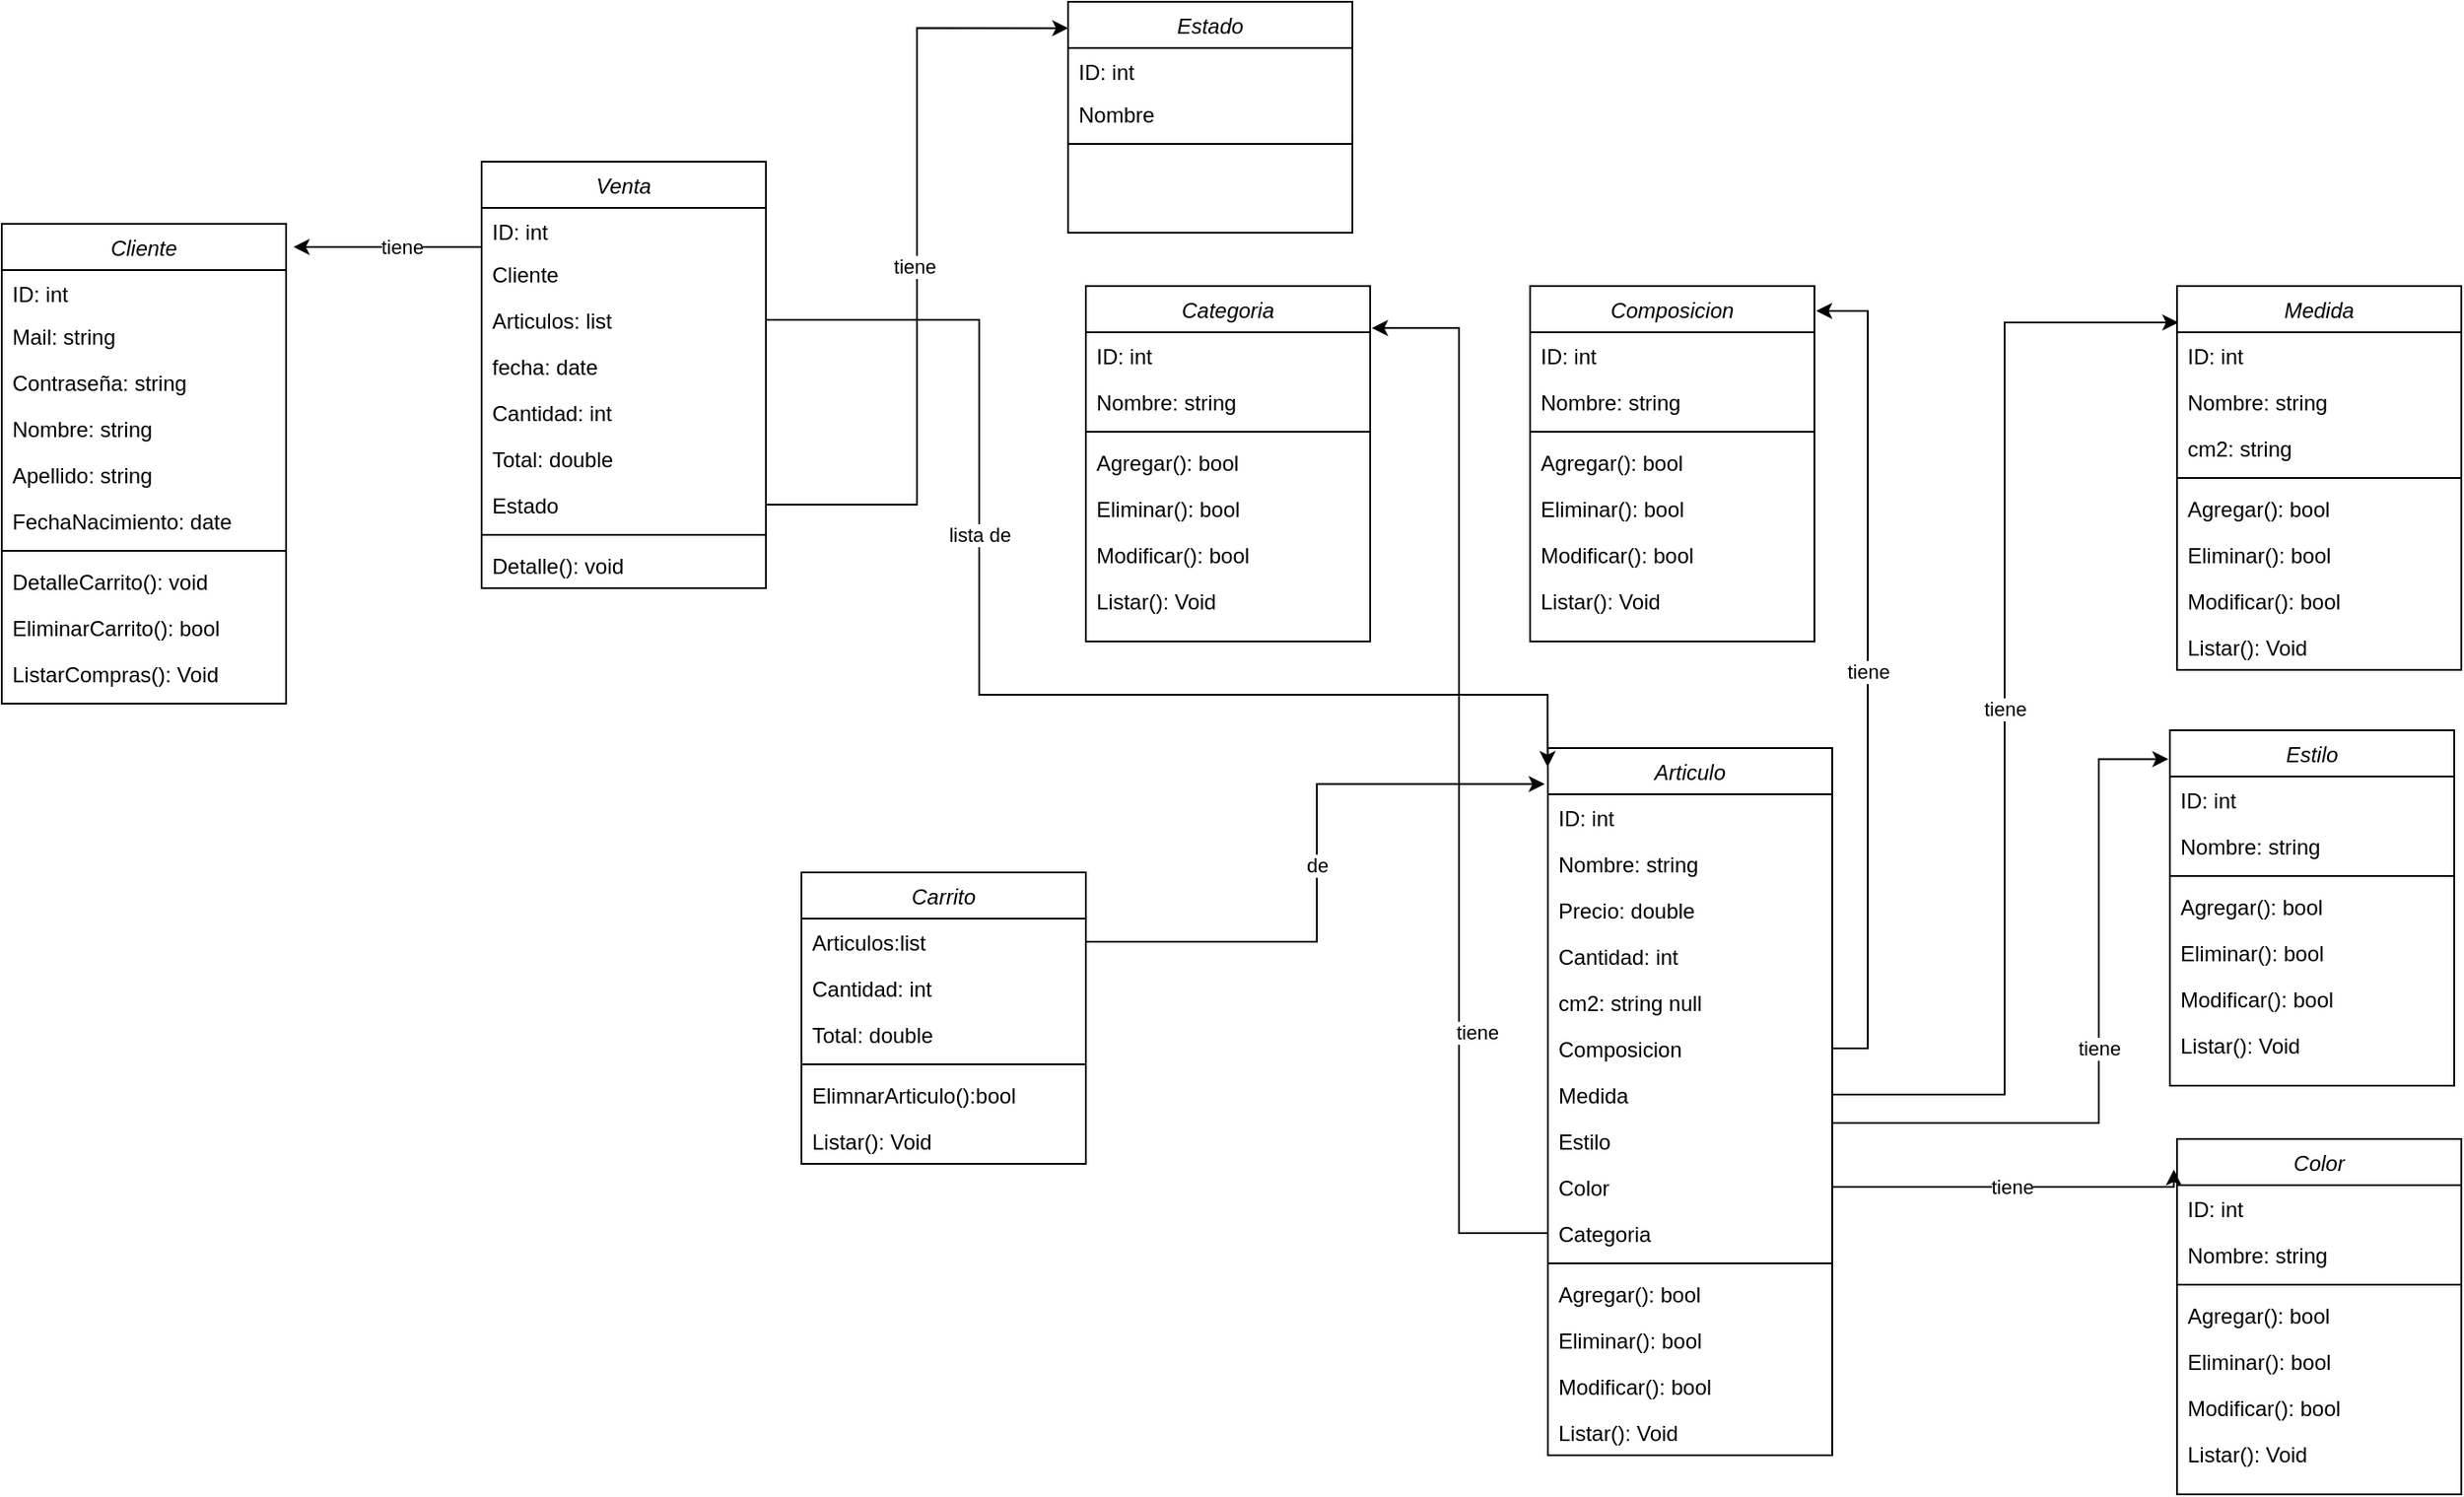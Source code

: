 <mxfile version="14.8.1" type="github">
  <diagram id="C5RBs43oDa-KdzZeNtuy" name="Page-1">
    <mxGraphModel dx="2105" dy="1716" grid="1" gridSize="10" guides="1" tooltips="1" connect="1" arrows="1" fold="1" page="1" pageScale="1" pageWidth="827" pageHeight="1169" math="0" shadow="0">
      <root>
        <mxCell id="WIyWlLk6GJQsqaUBKTNV-0" />
        <mxCell id="WIyWlLk6GJQsqaUBKTNV-1" parent="WIyWlLk6GJQsqaUBKTNV-0" />
        <mxCell id="zkfFHV4jXpPFQw0GAbJ--0" value="Articulo" style="swimlane;fontStyle=2;align=center;verticalAlign=top;childLayout=stackLayout;horizontal=1;startSize=26;horizontalStack=0;resizeParent=1;resizeLast=0;collapsible=1;marginBottom=0;rounded=0;shadow=0;strokeWidth=1;" parent="WIyWlLk6GJQsqaUBKTNV-1" vertex="1">
          <mxGeometry x="60" y="40" width="160" height="398" as="geometry">
            <mxRectangle x="230" y="140" width="160" height="26" as="alternateBounds" />
          </mxGeometry>
        </mxCell>
        <mxCell id="zkfFHV4jXpPFQw0GAbJ--1" value="ID: int" style="text;align=left;verticalAlign=top;spacingLeft=4;spacingRight=4;overflow=hidden;rotatable=0;points=[[0,0.5],[1,0.5]];portConstraint=eastwest;" parent="zkfFHV4jXpPFQw0GAbJ--0" vertex="1">
          <mxGeometry y="26" width="160" height="26" as="geometry" />
        </mxCell>
        <mxCell id="zkfFHV4jXpPFQw0GAbJ--2" value="Nombre: string" style="text;align=left;verticalAlign=top;spacingLeft=4;spacingRight=4;overflow=hidden;rotatable=0;points=[[0,0.5],[1,0.5]];portConstraint=eastwest;rounded=0;shadow=0;html=0;" parent="zkfFHV4jXpPFQw0GAbJ--0" vertex="1">
          <mxGeometry y="52" width="160" height="26" as="geometry" />
        </mxCell>
        <mxCell id="zkfFHV4jXpPFQw0GAbJ--3" value="Precio: double" style="text;align=left;verticalAlign=top;spacingLeft=4;spacingRight=4;overflow=hidden;rotatable=0;points=[[0,0.5],[1,0.5]];portConstraint=eastwest;rounded=0;shadow=0;html=0;" parent="zkfFHV4jXpPFQw0GAbJ--0" vertex="1">
          <mxGeometry y="78" width="160" height="26" as="geometry" />
        </mxCell>
        <mxCell id="TQMFvVKpqgXoN35EtVMK-0" value="Cantidad: int" style="text;align=left;verticalAlign=top;spacingLeft=4;spacingRight=4;overflow=hidden;rotatable=0;points=[[0,0.5],[1,0.5]];portConstraint=eastwest;rounded=0;shadow=0;html=0;" parent="zkfFHV4jXpPFQw0GAbJ--0" vertex="1">
          <mxGeometry y="104" width="160" height="26" as="geometry" />
        </mxCell>
        <mxCell id="TQMFvVKpqgXoN35EtVMK-1" value="cm2: string null" style="text;align=left;verticalAlign=top;spacingLeft=4;spacingRight=4;overflow=hidden;rotatable=0;points=[[0,0.5],[1,0.5]];portConstraint=eastwest;rounded=0;shadow=0;html=0;" parent="zkfFHV4jXpPFQw0GAbJ--0" vertex="1">
          <mxGeometry y="130" width="160" height="26" as="geometry" />
        </mxCell>
        <mxCell id="TQMFvVKpqgXoN35EtVMK-2" value="Composicion" style="text;align=left;verticalAlign=top;spacingLeft=4;spacingRight=4;overflow=hidden;rotatable=0;points=[[0,0.5],[1,0.5]];portConstraint=eastwest;rounded=0;shadow=0;html=0;" parent="zkfFHV4jXpPFQw0GAbJ--0" vertex="1">
          <mxGeometry y="156" width="160" height="26" as="geometry" />
        </mxCell>
        <mxCell id="TQMFvVKpqgXoN35EtVMK-3" value="Medida" style="text;align=left;verticalAlign=top;spacingLeft=4;spacingRight=4;overflow=hidden;rotatable=0;points=[[0,0.5],[1,0.5]];portConstraint=eastwest;rounded=0;shadow=0;html=0;" parent="zkfFHV4jXpPFQw0GAbJ--0" vertex="1">
          <mxGeometry y="182" width="160" height="26" as="geometry" />
        </mxCell>
        <mxCell id="TQMFvVKpqgXoN35EtVMK-4" value="Estilo" style="text;align=left;verticalAlign=top;spacingLeft=4;spacingRight=4;overflow=hidden;rotatable=0;points=[[0,0.5],[1,0.5]];portConstraint=eastwest;rounded=0;shadow=0;html=0;" parent="zkfFHV4jXpPFQw0GAbJ--0" vertex="1">
          <mxGeometry y="208" width="160" height="26" as="geometry" />
        </mxCell>
        <mxCell id="TQMFvVKpqgXoN35EtVMK-5" value="Color" style="text;align=left;verticalAlign=top;spacingLeft=4;spacingRight=4;overflow=hidden;rotatable=0;points=[[0,0.5],[1,0.5]];portConstraint=eastwest;rounded=0;shadow=0;html=0;" parent="zkfFHV4jXpPFQw0GAbJ--0" vertex="1">
          <mxGeometry y="234" width="160" height="26" as="geometry" />
        </mxCell>
        <mxCell id="TQMFvVKpqgXoN35EtVMK-62" value="Categoria" style="text;align=left;verticalAlign=top;spacingLeft=4;spacingRight=4;overflow=hidden;rotatable=0;points=[[0,0.5],[1,0.5]];portConstraint=eastwest;" parent="zkfFHV4jXpPFQw0GAbJ--0" vertex="1">
          <mxGeometry y="260" width="160" height="26" as="geometry" />
        </mxCell>
        <mxCell id="zkfFHV4jXpPFQw0GAbJ--4" value="" style="line;html=1;strokeWidth=1;align=left;verticalAlign=middle;spacingTop=-1;spacingLeft=3;spacingRight=3;rotatable=0;labelPosition=right;points=[];portConstraint=eastwest;" parent="zkfFHV4jXpPFQw0GAbJ--0" vertex="1">
          <mxGeometry y="286" width="160" height="8" as="geometry" />
        </mxCell>
        <mxCell id="zkfFHV4jXpPFQw0GAbJ--5" value="Agregar(): bool" style="text;align=left;verticalAlign=top;spacingLeft=4;spacingRight=4;overflow=hidden;rotatable=0;points=[[0,0.5],[1,0.5]];portConstraint=eastwest;" parent="zkfFHV4jXpPFQw0GAbJ--0" vertex="1">
          <mxGeometry y="294" width="160" height="26" as="geometry" />
        </mxCell>
        <mxCell id="TQMFvVKpqgXoN35EtVMK-6" value="Eliminar(): bool" style="text;align=left;verticalAlign=top;spacingLeft=4;spacingRight=4;overflow=hidden;rotatable=0;points=[[0,0.5],[1,0.5]];portConstraint=eastwest;" parent="zkfFHV4jXpPFQw0GAbJ--0" vertex="1">
          <mxGeometry y="320" width="160" height="26" as="geometry" />
        </mxCell>
        <mxCell id="TQMFvVKpqgXoN35EtVMK-7" value="Modificar(): bool" style="text;align=left;verticalAlign=top;spacingLeft=4;spacingRight=4;overflow=hidden;rotatable=0;points=[[0,0.5],[1,0.5]];portConstraint=eastwest;" parent="zkfFHV4jXpPFQw0GAbJ--0" vertex="1">
          <mxGeometry y="346" width="160" height="26" as="geometry" />
        </mxCell>
        <mxCell id="TQMFvVKpqgXoN35EtVMK-8" value="Listar(): Void" style="text;align=left;verticalAlign=top;spacingLeft=4;spacingRight=4;overflow=hidden;rotatable=0;points=[[0,0.5],[1,0.5]];portConstraint=eastwest;" parent="zkfFHV4jXpPFQw0GAbJ--0" vertex="1">
          <mxGeometry y="372" width="160" height="26" as="geometry" />
        </mxCell>
        <mxCell id="TQMFvVKpqgXoN35EtVMK-9" value="Composicion" style="swimlane;fontStyle=2;align=center;verticalAlign=top;childLayout=stackLayout;horizontal=1;startSize=26;horizontalStack=0;resizeParent=1;resizeLast=0;collapsible=1;marginBottom=0;rounded=0;shadow=0;strokeWidth=1;" parent="WIyWlLk6GJQsqaUBKTNV-1" vertex="1">
          <mxGeometry x="50" y="-220" width="160" height="200" as="geometry">
            <mxRectangle x="230" y="140" width="160" height="26" as="alternateBounds" />
          </mxGeometry>
        </mxCell>
        <mxCell id="TQMFvVKpqgXoN35EtVMK-10" value="ID: int" style="text;align=left;verticalAlign=top;spacingLeft=4;spacingRight=4;overflow=hidden;rotatable=0;points=[[0,0.5],[1,0.5]];portConstraint=eastwest;" parent="TQMFvVKpqgXoN35EtVMK-9" vertex="1">
          <mxGeometry y="26" width="160" height="26" as="geometry" />
        </mxCell>
        <mxCell id="TQMFvVKpqgXoN35EtVMK-11" value="Nombre: string" style="text;align=left;verticalAlign=top;spacingLeft=4;spacingRight=4;overflow=hidden;rotatable=0;points=[[0,0.5],[1,0.5]];portConstraint=eastwest;rounded=0;shadow=0;html=0;" parent="TQMFvVKpqgXoN35EtVMK-9" vertex="1">
          <mxGeometry y="52" width="160" height="26" as="geometry" />
        </mxCell>
        <mxCell id="TQMFvVKpqgXoN35EtVMK-19" value="" style="line;html=1;strokeWidth=1;align=left;verticalAlign=middle;spacingTop=-1;spacingLeft=3;spacingRight=3;rotatable=0;labelPosition=right;points=[];portConstraint=eastwest;" parent="TQMFvVKpqgXoN35EtVMK-9" vertex="1">
          <mxGeometry y="78" width="160" height="8" as="geometry" />
        </mxCell>
        <mxCell id="TQMFvVKpqgXoN35EtVMK-20" value="Agregar(): bool" style="text;align=left;verticalAlign=top;spacingLeft=4;spacingRight=4;overflow=hidden;rotatable=0;points=[[0,0.5],[1,0.5]];portConstraint=eastwest;" parent="TQMFvVKpqgXoN35EtVMK-9" vertex="1">
          <mxGeometry y="86" width="160" height="26" as="geometry" />
        </mxCell>
        <mxCell id="TQMFvVKpqgXoN35EtVMK-21" value="Eliminar(): bool" style="text;align=left;verticalAlign=top;spacingLeft=4;spacingRight=4;overflow=hidden;rotatable=0;points=[[0,0.5],[1,0.5]];portConstraint=eastwest;" parent="TQMFvVKpqgXoN35EtVMK-9" vertex="1">
          <mxGeometry y="112" width="160" height="26" as="geometry" />
        </mxCell>
        <mxCell id="TQMFvVKpqgXoN35EtVMK-22" value="Modificar(): bool" style="text;align=left;verticalAlign=top;spacingLeft=4;spacingRight=4;overflow=hidden;rotatable=0;points=[[0,0.5],[1,0.5]];portConstraint=eastwest;" parent="TQMFvVKpqgXoN35EtVMK-9" vertex="1">
          <mxGeometry y="138" width="160" height="26" as="geometry" />
        </mxCell>
        <mxCell id="TQMFvVKpqgXoN35EtVMK-23" value="Listar(): Void" style="text;align=left;verticalAlign=top;spacingLeft=4;spacingRight=4;overflow=hidden;rotatable=0;points=[[0,0.5],[1,0.5]];portConstraint=eastwest;" parent="TQMFvVKpqgXoN35EtVMK-9" vertex="1">
          <mxGeometry y="164" width="160" height="26" as="geometry" />
        </mxCell>
        <mxCell id="TQMFvVKpqgXoN35EtVMK-25" value="Medida" style="swimlane;fontStyle=2;align=center;verticalAlign=top;childLayout=stackLayout;horizontal=1;startSize=26;horizontalStack=0;resizeParent=1;resizeLast=0;collapsible=1;marginBottom=0;rounded=0;shadow=0;strokeWidth=1;" parent="WIyWlLk6GJQsqaUBKTNV-1" vertex="1">
          <mxGeometry x="414" y="-220" width="160" height="216" as="geometry">
            <mxRectangle x="230" y="140" width="160" height="26" as="alternateBounds" />
          </mxGeometry>
        </mxCell>
        <mxCell id="TQMFvVKpqgXoN35EtVMK-26" value="ID: int" style="text;align=left;verticalAlign=top;spacingLeft=4;spacingRight=4;overflow=hidden;rotatable=0;points=[[0,0.5],[1,0.5]];portConstraint=eastwest;" parent="TQMFvVKpqgXoN35EtVMK-25" vertex="1">
          <mxGeometry y="26" width="160" height="26" as="geometry" />
        </mxCell>
        <mxCell id="TQMFvVKpqgXoN35EtVMK-27" value="Nombre: string" style="text;align=left;verticalAlign=top;spacingLeft=4;spacingRight=4;overflow=hidden;rotatable=0;points=[[0,0.5],[1,0.5]];portConstraint=eastwest;rounded=0;shadow=0;html=0;" parent="TQMFvVKpqgXoN35EtVMK-25" vertex="1">
          <mxGeometry y="52" width="160" height="26" as="geometry" />
        </mxCell>
        <mxCell id="TQMFvVKpqgXoN35EtVMK-78" value="cm2: string" style="text;align=left;verticalAlign=top;spacingLeft=4;spacingRight=4;overflow=hidden;rotatable=0;points=[[0,0.5],[1,0.5]];portConstraint=eastwest;rounded=0;shadow=0;html=0;" parent="TQMFvVKpqgXoN35EtVMK-25" vertex="1">
          <mxGeometry y="78" width="160" height="26" as="geometry" />
        </mxCell>
        <mxCell id="TQMFvVKpqgXoN35EtVMK-28" value="" style="line;html=1;strokeWidth=1;align=left;verticalAlign=middle;spacingTop=-1;spacingLeft=3;spacingRight=3;rotatable=0;labelPosition=right;points=[];portConstraint=eastwest;" parent="TQMFvVKpqgXoN35EtVMK-25" vertex="1">
          <mxGeometry y="104" width="160" height="8" as="geometry" />
        </mxCell>
        <mxCell id="TQMFvVKpqgXoN35EtVMK-29" value="Agregar(): bool" style="text;align=left;verticalAlign=top;spacingLeft=4;spacingRight=4;overflow=hidden;rotatable=0;points=[[0,0.5],[1,0.5]];portConstraint=eastwest;" parent="TQMFvVKpqgXoN35EtVMK-25" vertex="1">
          <mxGeometry y="112" width="160" height="26" as="geometry" />
        </mxCell>
        <mxCell id="TQMFvVKpqgXoN35EtVMK-30" value="Eliminar(): bool" style="text;align=left;verticalAlign=top;spacingLeft=4;spacingRight=4;overflow=hidden;rotatable=0;points=[[0,0.5],[1,0.5]];portConstraint=eastwest;" parent="TQMFvVKpqgXoN35EtVMK-25" vertex="1">
          <mxGeometry y="138" width="160" height="26" as="geometry" />
        </mxCell>
        <mxCell id="TQMFvVKpqgXoN35EtVMK-31" value="Modificar(): bool" style="text;align=left;verticalAlign=top;spacingLeft=4;spacingRight=4;overflow=hidden;rotatable=0;points=[[0,0.5],[1,0.5]];portConstraint=eastwest;" parent="TQMFvVKpqgXoN35EtVMK-25" vertex="1">
          <mxGeometry y="164" width="160" height="26" as="geometry" />
        </mxCell>
        <mxCell id="TQMFvVKpqgXoN35EtVMK-32" value="Listar(): Void" style="text;align=left;verticalAlign=top;spacingLeft=4;spacingRight=4;overflow=hidden;rotatable=0;points=[[0,0.5],[1,0.5]];portConstraint=eastwest;" parent="TQMFvVKpqgXoN35EtVMK-25" vertex="1">
          <mxGeometry y="190" width="160" height="26" as="geometry" />
        </mxCell>
        <mxCell id="TQMFvVKpqgXoN35EtVMK-33" value="tiene" style="edgeStyle=orthogonalEdgeStyle;rounded=0;orthogonalLoop=1;jettySize=auto;html=1;exitX=1;exitY=0.5;exitDx=0;exitDy=0;entryX=0.005;entryY=0.095;entryDx=0;entryDy=0;entryPerimeter=0;" parent="WIyWlLk6GJQsqaUBKTNV-1" source="TQMFvVKpqgXoN35EtVMK-3" target="TQMFvVKpqgXoN35EtVMK-25" edge="1">
          <mxGeometry relative="1" as="geometry" />
        </mxCell>
        <mxCell id="TQMFvVKpqgXoN35EtVMK-34" value="Estilo" style="swimlane;fontStyle=2;align=center;verticalAlign=top;childLayout=stackLayout;horizontal=1;startSize=26;horizontalStack=0;resizeParent=1;resizeLast=0;collapsible=1;marginBottom=0;rounded=0;shadow=0;strokeWidth=1;" parent="WIyWlLk6GJQsqaUBKTNV-1" vertex="1">
          <mxGeometry x="410" y="30" width="160" height="200" as="geometry">
            <mxRectangle x="230" y="140" width="160" height="26" as="alternateBounds" />
          </mxGeometry>
        </mxCell>
        <mxCell id="TQMFvVKpqgXoN35EtVMK-35" value="ID: int" style="text;align=left;verticalAlign=top;spacingLeft=4;spacingRight=4;overflow=hidden;rotatable=0;points=[[0,0.5],[1,0.5]];portConstraint=eastwest;" parent="TQMFvVKpqgXoN35EtVMK-34" vertex="1">
          <mxGeometry y="26" width="160" height="26" as="geometry" />
        </mxCell>
        <mxCell id="TQMFvVKpqgXoN35EtVMK-36" value="Nombre: string" style="text;align=left;verticalAlign=top;spacingLeft=4;spacingRight=4;overflow=hidden;rotatable=0;points=[[0,0.5],[1,0.5]];portConstraint=eastwest;rounded=0;shadow=0;html=0;" parent="TQMFvVKpqgXoN35EtVMK-34" vertex="1">
          <mxGeometry y="52" width="160" height="26" as="geometry" />
        </mxCell>
        <mxCell id="TQMFvVKpqgXoN35EtVMK-37" value="" style="line;html=1;strokeWidth=1;align=left;verticalAlign=middle;spacingTop=-1;spacingLeft=3;spacingRight=3;rotatable=0;labelPosition=right;points=[];portConstraint=eastwest;" parent="TQMFvVKpqgXoN35EtVMK-34" vertex="1">
          <mxGeometry y="78" width="160" height="8" as="geometry" />
        </mxCell>
        <mxCell id="TQMFvVKpqgXoN35EtVMK-38" value="Agregar(): bool" style="text;align=left;verticalAlign=top;spacingLeft=4;spacingRight=4;overflow=hidden;rotatable=0;points=[[0,0.5],[1,0.5]];portConstraint=eastwest;" parent="TQMFvVKpqgXoN35EtVMK-34" vertex="1">
          <mxGeometry y="86" width="160" height="26" as="geometry" />
        </mxCell>
        <mxCell id="TQMFvVKpqgXoN35EtVMK-39" value="Eliminar(): bool" style="text;align=left;verticalAlign=top;spacingLeft=4;spacingRight=4;overflow=hidden;rotatable=0;points=[[0,0.5],[1,0.5]];portConstraint=eastwest;" parent="TQMFvVKpqgXoN35EtVMK-34" vertex="1">
          <mxGeometry y="112" width="160" height="26" as="geometry" />
        </mxCell>
        <mxCell id="TQMFvVKpqgXoN35EtVMK-40" value="Modificar(): bool" style="text;align=left;verticalAlign=top;spacingLeft=4;spacingRight=4;overflow=hidden;rotatable=0;points=[[0,0.5],[1,0.5]];portConstraint=eastwest;" parent="TQMFvVKpqgXoN35EtVMK-34" vertex="1">
          <mxGeometry y="138" width="160" height="26" as="geometry" />
        </mxCell>
        <mxCell id="TQMFvVKpqgXoN35EtVMK-41" value="Listar(): Void" style="text;align=left;verticalAlign=top;spacingLeft=4;spacingRight=4;overflow=hidden;rotatable=0;points=[[0,0.5],[1,0.5]];portConstraint=eastwest;" parent="TQMFvVKpqgXoN35EtVMK-34" vertex="1">
          <mxGeometry y="164" width="160" height="26" as="geometry" />
        </mxCell>
        <mxCell id="TQMFvVKpqgXoN35EtVMK-42" value="tiene" style="edgeStyle=orthogonalEdgeStyle;rounded=0;orthogonalLoop=1;jettySize=auto;html=1;exitX=1;exitY=0.5;exitDx=0;exitDy=0;entryX=-0.005;entryY=0.081;entryDx=0;entryDy=0;entryPerimeter=0;" parent="WIyWlLk6GJQsqaUBKTNV-1" source="TQMFvVKpqgXoN35EtVMK-4" target="TQMFvVKpqgXoN35EtVMK-34" edge="1">
          <mxGeometry relative="1" as="geometry">
            <Array as="points">
              <mxPoint x="220" y="251" />
              <mxPoint x="370" y="251" />
              <mxPoint x="370" y="46" />
            </Array>
          </mxGeometry>
        </mxCell>
        <mxCell id="TQMFvVKpqgXoN35EtVMK-43" value="Color" style="swimlane;fontStyle=2;align=center;verticalAlign=top;childLayout=stackLayout;horizontal=1;startSize=26;horizontalStack=0;resizeParent=1;resizeLast=0;collapsible=1;marginBottom=0;rounded=0;shadow=0;strokeWidth=1;" parent="WIyWlLk6GJQsqaUBKTNV-1" vertex="1">
          <mxGeometry x="414" y="260" width="160" height="200" as="geometry">
            <mxRectangle x="230" y="140" width="160" height="26" as="alternateBounds" />
          </mxGeometry>
        </mxCell>
        <mxCell id="TQMFvVKpqgXoN35EtVMK-44" value="ID: int" style="text;align=left;verticalAlign=top;spacingLeft=4;spacingRight=4;overflow=hidden;rotatable=0;points=[[0,0.5],[1,0.5]];portConstraint=eastwest;" parent="TQMFvVKpqgXoN35EtVMK-43" vertex="1">
          <mxGeometry y="26" width="160" height="26" as="geometry" />
        </mxCell>
        <mxCell id="TQMFvVKpqgXoN35EtVMK-45" value="Nombre: string" style="text;align=left;verticalAlign=top;spacingLeft=4;spacingRight=4;overflow=hidden;rotatable=0;points=[[0,0.5],[1,0.5]];portConstraint=eastwest;rounded=0;shadow=0;html=0;" parent="TQMFvVKpqgXoN35EtVMK-43" vertex="1">
          <mxGeometry y="52" width="160" height="26" as="geometry" />
        </mxCell>
        <mxCell id="TQMFvVKpqgXoN35EtVMK-46" value="" style="line;html=1;strokeWidth=1;align=left;verticalAlign=middle;spacingTop=-1;spacingLeft=3;spacingRight=3;rotatable=0;labelPosition=right;points=[];portConstraint=eastwest;" parent="TQMFvVKpqgXoN35EtVMK-43" vertex="1">
          <mxGeometry y="78" width="160" height="8" as="geometry" />
        </mxCell>
        <mxCell id="TQMFvVKpqgXoN35EtVMK-47" value="Agregar(): bool" style="text;align=left;verticalAlign=top;spacingLeft=4;spacingRight=4;overflow=hidden;rotatable=0;points=[[0,0.5],[1,0.5]];portConstraint=eastwest;" parent="TQMFvVKpqgXoN35EtVMK-43" vertex="1">
          <mxGeometry y="86" width="160" height="26" as="geometry" />
        </mxCell>
        <mxCell id="TQMFvVKpqgXoN35EtVMK-48" value="Eliminar(): bool" style="text;align=left;verticalAlign=top;spacingLeft=4;spacingRight=4;overflow=hidden;rotatable=0;points=[[0,0.5],[1,0.5]];portConstraint=eastwest;" parent="TQMFvVKpqgXoN35EtVMK-43" vertex="1">
          <mxGeometry y="112" width="160" height="26" as="geometry" />
        </mxCell>
        <mxCell id="TQMFvVKpqgXoN35EtVMK-49" value="Modificar(): bool" style="text;align=left;verticalAlign=top;spacingLeft=4;spacingRight=4;overflow=hidden;rotatable=0;points=[[0,0.5],[1,0.5]];portConstraint=eastwest;" parent="TQMFvVKpqgXoN35EtVMK-43" vertex="1">
          <mxGeometry y="138" width="160" height="26" as="geometry" />
        </mxCell>
        <mxCell id="TQMFvVKpqgXoN35EtVMK-50" value="Listar(): Void" style="text;align=left;verticalAlign=top;spacingLeft=4;spacingRight=4;overflow=hidden;rotatable=0;points=[[0,0.5],[1,0.5]];portConstraint=eastwest;" parent="TQMFvVKpqgXoN35EtVMK-43" vertex="1">
          <mxGeometry y="164" width="160" height="26" as="geometry" />
        </mxCell>
        <mxCell id="TQMFvVKpqgXoN35EtVMK-54" value="Categoria" style="swimlane;fontStyle=2;align=center;verticalAlign=top;childLayout=stackLayout;horizontal=1;startSize=26;horizontalStack=0;resizeParent=1;resizeLast=0;collapsible=1;marginBottom=0;rounded=0;shadow=0;strokeWidth=1;" parent="WIyWlLk6GJQsqaUBKTNV-1" vertex="1">
          <mxGeometry x="-200" y="-220" width="160" height="200" as="geometry">
            <mxRectangle x="230" y="140" width="160" height="26" as="alternateBounds" />
          </mxGeometry>
        </mxCell>
        <mxCell id="TQMFvVKpqgXoN35EtVMK-55" value="ID: int" style="text;align=left;verticalAlign=top;spacingLeft=4;spacingRight=4;overflow=hidden;rotatable=0;points=[[0,0.5],[1,0.5]];portConstraint=eastwest;" parent="TQMFvVKpqgXoN35EtVMK-54" vertex="1">
          <mxGeometry y="26" width="160" height="26" as="geometry" />
        </mxCell>
        <mxCell id="TQMFvVKpqgXoN35EtVMK-56" value="Nombre: string" style="text;align=left;verticalAlign=top;spacingLeft=4;spacingRight=4;overflow=hidden;rotatable=0;points=[[0,0.5],[1,0.5]];portConstraint=eastwest;rounded=0;shadow=0;html=0;" parent="TQMFvVKpqgXoN35EtVMK-54" vertex="1">
          <mxGeometry y="52" width="160" height="26" as="geometry" />
        </mxCell>
        <mxCell id="TQMFvVKpqgXoN35EtVMK-57" value="" style="line;html=1;strokeWidth=1;align=left;verticalAlign=middle;spacingTop=-1;spacingLeft=3;spacingRight=3;rotatable=0;labelPosition=right;points=[];portConstraint=eastwest;" parent="TQMFvVKpqgXoN35EtVMK-54" vertex="1">
          <mxGeometry y="78" width="160" height="8" as="geometry" />
        </mxCell>
        <mxCell id="TQMFvVKpqgXoN35EtVMK-58" value="Agregar(): bool" style="text;align=left;verticalAlign=top;spacingLeft=4;spacingRight=4;overflow=hidden;rotatable=0;points=[[0,0.5],[1,0.5]];portConstraint=eastwest;" parent="TQMFvVKpqgXoN35EtVMK-54" vertex="1">
          <mxGeometry y="86" width="160" height="26" as="geometry" />
        </mxCell>
        <mxCell id="TQMFvVKpqgXoN35EtVMK-59" value="Eliminar(): bool" style="text;align=left;verticalAlign=top;spacingLeft=4;spacingRight=4;overflow=hidden;rotatable=0;points=[[0,0.5],[1,0.5]];portConstraint=eastwest;" parent="TQMFvVKpqgXoN35EtVMK-54" vertex="1">
          <mxGeometry y="112" width="160" height="26" as="geometry" />
        </mxCell>
        <mxCell id="TQMFvVKpqgXoN35EtVMK-60" value="Modificar(): bool" style="text;align=left;verticalAlign=top;spacingLeft=4;spacingRight=4;overflow=hidden;rotatable=0;points=[[0,0.5],[1,0.5]];portConstraint=eastwest;" parent="TQMFvVKpqgXoN35EtVMK-54" vertex="1">
          <mxGeometry y="138" width="160" height="26" as="geometry" />
        </mxCell>
        <mxCell id="TQMFvVKpqgXoN35EtVMK-61" value="Listar(): Void" style="text;align=left;verticalAlign=top;spacingLeft=4;spacingRight=4;overflow=hidden;rotatable=0;points=[[0,0.5],[1,0.5]];portConstraint=eastwest;" parent="TQMFvVKpqgXoN35EtVMK-54" vertex="1">
          <mxGeometry y="164" width="160" height="26" as="geometry" />
        </mxCell>
        <mxCell id="TQMFvVKpqgXoN35EtVMK-63" value="tiene" style="edgeStyle=orthogonalEdgeStyle;rounded=0;orthogonalLoop=1;jettySize=auto;html=1;exitX=0;exitY=0.5;exitDx=0;exitDy=0;entryX=1.006;entryY=0.118;entryDx=0;entryDy=0;entryPerimeter=0;" parent="WIyWlLk6GJQsqaUBKTNV-1" source="TQMFvVKpqgXoN35EtVMK-62" target="TQMFvVKpqgXoN35EtVMK-54" edge="1">
          <mxGeometry x="-0.464" y="-10" relative="1" as="geometry">
            <mxPoint as="offset" />
          </mxGeometry>
        </mxCell>
        <mxCell id="TQMFvVKpqgXoN35EtVMK-64" value="tiene" style="edgeStyle=orthogonalEdgeStyle;rounded=0;orthogonalLoop=1;jettySize=auto;html=1;exitX=1;exitY=0.5;exitDx=0;exitDy=0;entryX=1.006;entryY=0.07;entryDx=0;entryDy=0;entryPerimeter=0;" parent="WIyWlLk6GJQsqaUBKTNV-1" source="TQMFvVKpqgXoN35EtVMK-2" target="TQMFvVKpqgXoN35EtVMK-9" edge="1">
          <mxGeometry relative="1" as="geometry" />
        </mxCell>
        <mxCell id="TQMFvVKpqgXoN35EtVMK-65" value="tiene" style="edgeStyle=orthogonalEdgeStyle;rounded=0;orthogonalLoop=1;jettySize=auto;html=1;exitX=1;exitY=0.5;exitDx=0;exitDy=0;entryX=-0.011;entryY=0.086;entryDx=0;entryDy=0;entryPerimeter=0;" parent="WIyWlLk6GJQsqaUBKTNV-1" source="TQMFvVKpqgXoN35EtVMK-5" target="TQMFvVKpqgXoN35EtVMK-43" edge="1">
          <mxGeometry relative="1" as="geometry">
            <Array as="points">
              <mxPoint x="412" y="287" />
            </Array>
          </mxGeometry>
        </mxCell>
        <mxCell id="TQMFvVKpqgXoN35EtVMK-66" value="Carrito" style="swimlane;fontStyle=2;align=center;verticalAlign=top;childLayout=stackLayout;horizontal=1;startSize=26;horizontalStack=0;resizeParent=1;resizeLast=0;collapsible=1;marginBottom=0;rounded=0;shadow=0;strokeWidth=1;" parent="WIyWlLk6GJQsqaUBKTNV-1" vertex="1">
          <mxGeometry x="-360" y="110" width="160" height="164" as="geometry">
            <mxRectangle x="230" y="140" width="160" height="26" as="alternateBounds" />
          </mxGeometry>
        </mxCell>
        <mxCell id="TQMFvVKpqgXoN35EtVMK-67" value="Articulos:list" style="text;align=left;verticalAlign=top;spacingLeft=4;spacingRight=4;overflow=hidden;rotatable=0;points=[[0,0.5],[1,0.5]];portConstraint=eastwest;" parent="TQMFvVKpqgXoN35EtVMK-66" vertex="1">
          <mxGeometry y="26" width="160" height="26" as="geometry" />
        </mxCell>
        <mxCell id="TQMFvVKpqgXoN35EtVMK-68" value="Cantidad: int" style="text;align=left;verticalAlign=top;spacingLeft=4;spacingRight=4;overflow=hidden;rotatable=0;points=[[0,0.5],[1,0.5]];portConstraint=eastwest;rounded=0;shadow=0;html=0;" parent="TQMFvVKpqgXoN35EtVMK-66" vertex="1">
          <mxGeometry y="52" width="160" height="26" as="geometry" />
        </mxCell>
        <mxCell id="TQMFvVKpqgXoN35EtVMK-74" value="Total: double" style="text;align=left;verticalAlign=top;spacingLeft=4;spacingRight=4;overflow=hidden;rotatable=0;points=[[0,0.5],[1,0.5]];portConstraint=eastwest;rounded=0;shadow=0;html=0;" parent="TQMFvVKpqgXoN35EtVMK-66" vertex="1">
          <mxGeometry y="78" width="160" height="26" as="geometry" />
        </mxCell>
        <mxCell id="TQMFvVKpqgXoN35EtVMK-69" value="" style="line;html=1;strokeWidth=1;align=left;verticalAlign=middle;spacingTop=-1;spacingLeft=3;spacingRight=3;rotatable=0;labelPosition=right;points=[];portConstraint=eastwest;" parent="TQMFvVKpqgXoN35EtVMK-66" vertex="1">
          <mxGeometry y="104" width="160" height="8" as="geometry" />
        </mxCell>
        <mxCell id="TQMFvVKpqgXoN35EtVMK-75" value="ElimnarArticulo():bool" style="text;align=left;verticalAlign=top;spacingLeft=4;spacingRight=4;overflow=hidden;rotatable=0;points=[[0,0.5],[1,0.5]];portConstraint=eastwest;" parent="TQMFvVKpqgXoN35EtVMK-66" vertex="1">
          <mxGeometry y="112" width="160" height="26" as="geometry" />
        </mxCell>
        <mxCell id="TQMFvVKpqgXoN35EtVMK-73" value="Listar(): Void" style="text;align=left;verticalAlign=top;spacingLeft=4;spacingRight=4;overflow=hidden;rotatable=0;points=[[0,0.5],[1,0.5]];portConstraint=eastwest;" parent="TQMFvVKpqgXoN35EtVMK-66" vertex="1">
          <mxGeometry y="138" width="160" height="26" as="geometry" />
        </mxCell>
        <mxCell id="TQMFvVKpqgXoN35EtVMK-79" value="Cliente" style="swimlane;fontStyle=2;align=center;verticalAlign=top;childLayout=stackLayout;horizontal=1;startSize=26;horizontalStack=0;resizeParent=1;resizeLast=0;collapsible=1;marginBottom=0;rounded=0;shadow=0;strokeWidth=1;" parent="WIyWlLk6GJQsqaUBKTNV-1" vertex="1">
          <mxGeometry x="-810" y="-255" width="160" height="270" as="geometry">
            <mxRectangle x="230" y="140" width="160" height="26" as="alternateBounds" />
          </mxGeometry>
        </mxCell>
        <mxCell id="TQMFvVKpqgXoN35EtVMK-80" value="ID: int" style="text;align=left;verticalAlign=top;spacingLeft=4;spacingRight=4;overflow=hidden;rotatable=0;points=[[0,0.5],[1,0.5]];portConstraint=eastwest;" parent="TQMFvVKpqgXoN35EtVMK-79" vertex="1">
          <mxGeometry y="26" width="160" height="24" as="geometry" />
        </mxCell>
        <mxCell id="TQMFvVKpqgXoN35EtVMK-82" value="Mail: string" style="text;align=left;verticalAlign=top;spacingLeft=4;spacingRight=4;overflow=hidden;rotatable=0;points=[[0,0.5],[1,0.5]];portConstraint=eastwest;rounded=0;shadow=0;html=0;" parent="TQMFvVKpqgXoN35EtVMK-79" vertex="1">
          <mxGeometry y="50" width="160" height="26" as="geometry" />
        </mxCell>
        <mxCell id="TQMFvVKpqgXoN35EtVMK-91" value="Contraseña: string" style="text;align=left;verticalAlign=top;spacingLeft=4;spacingRight=4;overflow=hidden;rotatable=0;points=[[0,0.5],[1,0.5]];portConstraint=eastwest;rounded=0;shadow=0;html=0;" parent="TQMFvVKpqgXoN35EtVMK-79" vertex="1">
          <mxGeometry y="76" width="160" height="26" as="geometry" />
        </mxCell>
        <mxCell id="TQMFvVKpqgXoN35EtVMK-87" value="Nombre: string" style="text;align=left;verticalAlign=top;spacingLeft=4;spacingRight=4;overflow=hidden;rotatable=0;points=[[0,0.5],[1,0.5]];portConstraint=eastwest;rounded=0;shadow=0;html=0;" parent="TQMFvVKpqgXoN35EtVMK-79" vertex="1">
          <mxGeometry y="102" width="160" height="26" as="geometry" />
        </mxCell>
        <mxCell id="TQMFvVKpqgXoN35EtVMK-88" value="Apellido: string" style="text;align=left;verticalAlign=top;spacingLeft=4;spacingRight=4;overflow=hidden;rotatable=0;points=[[0,0.5],[1,0.5]];portConstraint=eastwest;rounded=0;shadow=0;html=0;" parent="TQMFvVKpqgXoN35EtVMK-79" vertex="1">
          <mxGeometry y="128" width="160" height="26" as="geometry" />
        </mxCell>
        <mxCell id="TQMFvVKpqgXoN35EtVMK-89" value="FechaNacimiento: date" style="text;align=left;verticalAlign=top;spacingLeft=4;spacingRight=4;overflow=hidden;rotatable=0;points=[[0,0.5],[1,0.5]];portConstraint=eastwest;rounded=0;shadow=0;html=0;" parent="TQMFvVKpqgXoN35EtVMK-79" vertex="1">
          <mxGeometry y="154" width="160" height="26" as="geometry" />
        </mxCell>
        <mxCell id="TQMFvVKpqgXoN35EtVMK-83" value="" style="line;html=1;strokeWidth=1;align=left;verticalAlign=middle;spacingTop=-1;spacingLeft=3;spacingRight=3;rotatable=0;labelPosition=right;points=[];portConstraint=eastwest;" parent="TQMFvVKpqgXoN35EtVMK-79" vertex="1">
          <mxGeometry y="180" width="160" height="8" as="geometry" />
        </mxCell>
        <mxCell id="TQMFvVKpqgXoN35EtVMK-84" value="DetalleCarrito(): void" style="text;align=left;verticalAlign=top;spacingLeft=4;spacingRight=4;overflow=hidden;rotatable=0;points=[[0,0.5],[1,0.5]];portConstraint=eastwest;" parent="TQMFvVKpqgXoN35EtVMK-79" vertex="1">
          <mxGeometry y="188" width="160" height="26" as="geometry" />
        </mxCell>
        <mxCell id="TQMFvVKpqgXoN35EtVMK-85" value="EliminarCarrito(): bool" style="text;align=left;verticalAlign=top;spacingLeft=4;spacingRight=4;overflow=hidden;rotatable=0;points=[[0,0.5],[1,0.5]];portConstraint=eastwest;" parent="TQMFvVKpqgXoN35EtVMK-79" vertex="1">
          <mxGeometry y="214" width="160" height="26" as="geometry" />
        </mxCell>
        <mxCell id="TQMFvVKpqgXoN35EtVMK-86" value="ListarCompras(): Void" style="text;align=left;verticalAlign=top;spacingLeft=4;spacingRight=4;overflow=hidden;rotatable=0;points=[[0,0.5],[1,0.5]];portConstraint=eastwest;" parent="TQMFvVKpqgXoN35EtVMK-79" vertex="1">
          <mxGeometry y="240" width="160" height="26" as="geometry" />
        </mxCell>
        <mxCell id="TQMFvVKpqgXoN35EtVMK-92" value="Venta" style="swimlane;fontStyle=2;align=center;verticalAlign=top;childLayout=stackLayout;horizontal=1;startSize=26;horizontalStack=0;resizeParent=1;resizeLast=0;collapsible=1;marginBottom=0;rounded=0;shadow=0;strokeWidth=1;" parent="WIyWlLk6GJQsqaUBKTNV-1" vertex="1">
          <mxGeometry x="-540" y="-290" width="160" height="240" as="geometry">
            <mxRectangle x="230" y="140" width="160" height="26" as="alternateBounds" />
          </mxGeometry>
        </mxCell>
        <mxCell id="TQMFvVKpqgXoN35EtVMK-93" value="ID: int" style="text;align=left;verticalAlign=top;spacingLeft=4;spacingRight=4;overflow=hidden;rotatable=0;points=[[0,0.5],[1,0.5]];portConstraint=eastwest;" parent="TQMFvVKpqgXoN35EtVMK-92" vertex="1">
          <mxGeometry y="26" width="160" height="24" as="geometry" />
        </mxCell>
        <mxCell id="TQMFvVKpqgXoN35EtVMK-94" value="Cliente" style="text;align=left;verticalAlign=top;spacingLeft=4;spacingRight=4;overflow=hidden;rotatable=0;points=[[0,0.5],[1,0.5]];portConstraint=eastwest;rounded=0;shadow=0;html=0;" parent="TQMFvVKpqgXoN35EtVMK-92" vertex="1">
          <mxGeometry y="50" width="160" height="26" as="geometry" />
        </mxCell>
        <mxCell id="TQMFvVKpqgXoN35EtVMK-117" value="Articulos: list" style="text;align=left;verticalAlign=top;spacingLeft=4;spacingRight=4;overflow=hidden;rotatable=0;points=[[0,0.5],[1,0.5]];portConstraint=eastwest;rounded=0;shadow=0;html=0;" parent="TQMFvVKpqgXoN35EtVMK-92" vertex="1">
          <mxGeometry y="76" width="160" height="26" as="geometry" />
        </mxCell>
        <mxCell id="TQMFvVKpqgXoN35EtVMK-95" value="fecha: date" style="text;align=left;verticalAlign=top;spacingLeft=4;spacingRight=4;overflow=hidden;rotatable=0;points=[[0,0.5],[1,0.5]];portConstraint=eastwest;rounded=0;shadow=0;html=0;" parent="TQMFvVKpqgXoN35EtVMK-92" vertex="1">
          <mxGeometry y="102" width="160" height="26" as="geometry" />
        </mxCell>
        <mxCell id="TQMFvVKpqgXoN35EtVMK-96" value="Cantidad: int" style="text;align=left;verticalAlign=top;spacingLeft=4;spacingRight=4;overflow=hidden;rotatable=0;points=[[0,0.5],[1,0.5]];portConstraint=eastwest;rounded=0;shadow=0;html=0;" parent="TQMFvVKpqgXoN35EtVMK-92" vertex="1">
          <mxGeometry y="128" width="160" height="26" as="geometry" />
        </mxCell>
        <mxCell id="TQMFvVKpqgXoN35EtVMK-97" value="Total: double" style="text;align=left;verticalAlign=top;spacingLeft=4;spacingRight=4;overflow=hidden;rotatable=0;points=[[0,0.5],[1,0.5]];portConstraint=eastwest;rounded=0;shadow=0;html=0;" parent="TQMFvVKpqgXoN35EtVMK-92" vertex="1">
          <mxGeometry y="154" width="160" height="26" as="geometry" />
        </mxCell>
        <mxCell id="TQMFvVKpqgXoN35EtVMK-98" value="Estado" style="text;align=left;verticalAlign=top;spacingLeft=4;spacingRight=4;overflow=hidden;rotatable=0;points=[[0,0.5],[1,0.5]];portConstraint=eastwest;rounded=0;shadow=0;html=0;" parent="TQMFvVKpqgXoN35EtVMK-92" vertex="1">
          <mxGeometry y="180" width="160" height="26" as="geometry" />
        </mxCell>
        <mxCell id="TQMFvVKpqgXoN35EtVMK-99" value="" style="line;html=1;strokeWidth=1;align=left;verticalAlign=middle;spacingTop=-1;spacingLeft=3;spacingRight=3;rotatable=0;labelPosition=right;points=[];portConstraint=eastwest;" parent="TQMFvVKpqgXoN35EtVMK-92" vertex="1">
          <mxGeometry y="206" width="160" height="8" as="geometry" />
        </mxCell>
        <mxCell id="TQMFvVKpqgXoN35EtVMK-100" value="Detalle(): void" style="text;align=left;verticalAlign=top;spacingLeft=4;spacingRight=4;overflow=hidden;rotatable=0;points=[[0,0.5],[1,0.5]];portConstraint=eastwest;" parent="TQMFvVKpqgXoN35EtVMK-92" vertex="1">
          <mxGeometry y="214" width="160" height="26" as="geometry" />
        </mxCell>
        <mxCell id="TQMFvVKpqgXoN35EtVMK-103" value="Estado" style="swimlane;fontStyle=2;align=center;verticalAlign=top;childLayout=stackLayout;horizontal=1;startSize=26;horizontalStack=0;resizeParent=1;resizeLast=0;collapsible=1;marginBottom=0;rounded=0;shadow=0;strokeWidth=1;" parent="WIyWlLk6GJQsqaUBKTNV-1" vertex="1">
          <mxGeometry x="-210" y="-380" width="160" height="130" as="geometry">
            <mxRectangle x="230" y="140" width="160" height="26" as="alternateBounds" />
          </mxGeometry>
        </mxCell>
        <mxCell id="TQMFvVKpqgXoN35EtVMK-104" value="ID: int" style="text;align=left;verticalAlign=top;spacingLeft=4;spacingRight=4;overflow=hidden;rotatable=0;points=[[0,0.5],[1,0.5]];portConstraint=eastwest;" parent="TQMFvVKpqgXoN35EtVMK-103" vertex="1">
          <mxGeometry y="26" width="160" height="24" as="geometry" />
        </mxCell>
        <mxCell id="TQMFvVKpqgXoN35EtVMK-105" value="Nombre" style="text;align=left;verticalAlign=top;spacingLeft=4;spacingRight=4;overflow=hidden;rotatable=0;points=[[0,0.5],[1,0.5]];portConstraint=eastwest;rounded=0;shadow=0;html=0;" parent="TQMFvVKpqgXoN35EtVMK-103" vertex="1">
          <mxGeometry y="50" width="160" height="26" as="geometry" />
        </mxCell>
        <mxCell id="TQMFvVKpqgXoN35EtVMK-110" value="" style="line;html=1;strokeWidth=1;align=left;verticalAlign=middle;spacingTop=-1;spacingLeft=3;spacingRight=3;rotatable=0;labelPosition=right;points=[];portConstraint=eastwest;" parent="TQMFvVKpqgXoN35EtVMK-103" vertex="1">
          <mxGeometry y="76" width="160" height="8" as="geometry" />
        </mxCell>
        <mxCell id="TQMFvVKpqgXoN35EtVMK-115" value="tiene&amp;nbsp;" style="edgeStyle=orthogonalEdgeStyle;rounded=0;orthogonalLoop=1;jettySize=auto;html=1;exitX=1;exitY=0.5;exitDx=0;exitDy=0;entryX=0.001;entryY=0.114;entryDx=0;entryDy=0;entryPerimeter=0;" parent="WIyWlLk6GJQsqaUBKTNV-1" source="TQMFvVKpqgXoN35EtVMK-98" target="TQMFvVKpqgXoN35EtVMK-103" edge="1">
          <mxGeometry relative="1" as="geometry" />
        </mxCell>
        <mxCell id="TQMFvVKpqgXoN35EtVMK-116" value="tiene" style="edgeStyle=orthogonalEdgeStyle;rounded=0;orthogonalLoop=1;jettySize=auto;html=1;exitX=0;exitY=0.5;exitDx=0;exitDy=0;entryX=1.026;entryY=0.048;entryDx=0;entryDy=0;entryPerimeter=0;" parent="WIyWlLk6GJQsqaUBKTNV-1" source="TQMFvVKpqgXoN35EtVMK-94" target="TQMFvVKpqgXoN35EtVMK-79" edge="1">
          <mxGeometry relative="1" as="geometry">
            <Array as="points">
              <mxPoint x="-540" y="-242" />
            </Array>
          </mxGeometry>
        </mxCell>
        <mxCell id="TQMFvVKpqgXoN35EtVMK-118" value="lista de" style="edgeStyle=orthogonalEdgeStyle;rounded=0;orthogonalLoop=1;jettySize=auto;html=1;exitX=1;exitY=0.5;exitDx=0;exitDy=0;entryX=-0.001;entryY=0.027;entryDx=0;entryDy=0;entryPerimeter=0;" parent="WIyWlLk6GJQsqaUBKTNV-1" source="TQMFvVKpqgXoN35EtVMK-117" target="zkfFHV4jXpPFQw0GAbJ--0" edge="1">
          <mxGeometry x="-0.303" relative="1" as="geometry">
            <Array as="points">
              <mxPoint x="-260" y="-201" />
              <mxPoint x="-260" y="10" />
              <mxPoint x="60" y="10" />
            </Array>
            <mxPoint as="offset" />
          </mxGeometry>
        </mxCell>
        <mxCell id="xgURwRaeXGaExwfotKEM-0" value="de" style="edgeStyle=orthogonalEdgeStyle;rounded=0;orthogonalLoop=1;jettySize=auto;html=1;exitX=1;exitY=0.5;exitDx=0;exitDy=0;entryX=-0.011;entryY=0.051;entryDx=0;entryDy=0;entryPerimeter=0;" edge="1" parent="WIyWlLk6GJQsqaUBKTNV-1" source="TQMFvVKpqgXoN35EtVMK-67" target="zkfFHV4jXpPFQw0GAbJ--0">
          <mxGeometry relative="1" as="geometry" />
        </mxCell>
      </root>
    </mxGraphModel>
  </diagram>
</mxfile>
